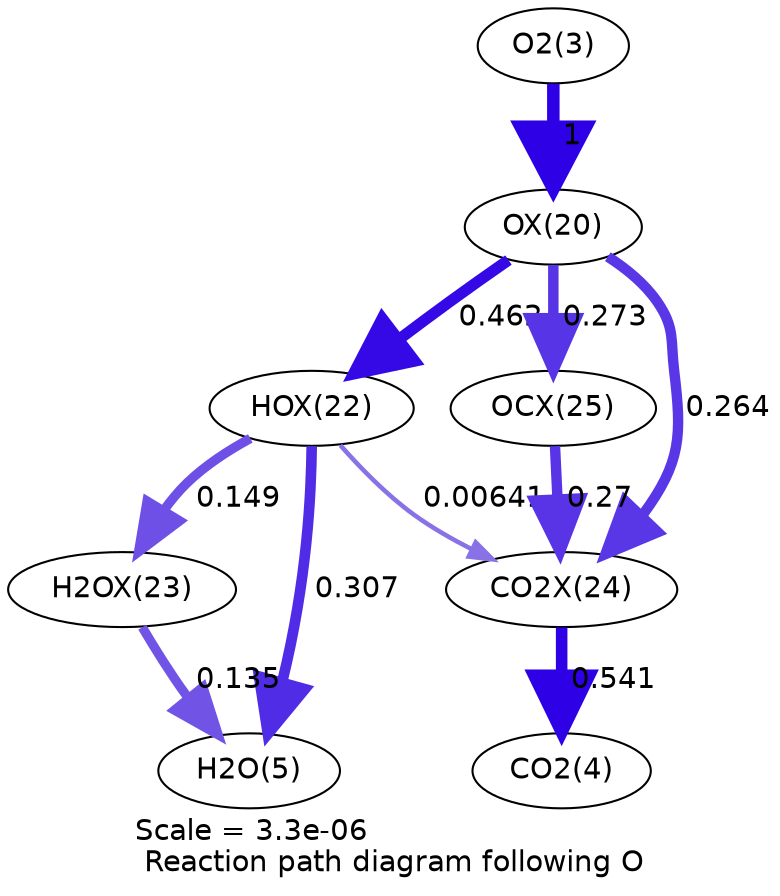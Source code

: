 digraph reaction_paths {
center=1;
s5 -> s23[fontname="Helvetica", penwidth=6, arrowsize=3, color="0.7, 1.5, 0.9"
, label=" 1"];
s23 -> s25[fontname="Helvetica", penwidth=5.42, arrowsize=2.71, color="0.7, 0.962, 0.9"
, label=" 0.462"];
s23 -> s28[fontname="Helvetica", penwidth=5.02, arrowsize=2.51, color="0.7, 0.773, 0.9"
, label=" 0.273"];
s23 -> s27[fontname="Helvetica", penwidth=4.99, arrowsize=2.5, color="0.7, 0.764, 0.9"
, label=" 0.264"];
s25 -> s7[fontname="Helvetica", penwidth=5.11, arrowsize=2.55, color="0.7, 0.807, 0.9"
, label=" 0.307"];
s25 -> s26[fontname="Helvetica", penwidth=4.56, arrowsize=2.28, color="0.7, 0.649, 0.9"
, label=" 0.149"];
s25 -> s27[fontname="Helvetica", penwidth=2.19, arrowsize=1.09, color="0.7, 0.506, 0.9"
, label=" 0.00641"];
s26 -> s7[fontname="Helvetica", penwidth=4.49, arrowsize=2.24, color="0.7, 0.635, 0.9"
, label=" 0.135"];
s28 -> s27[fontname="Helvetica", penwidth=5.01, arrowsize=2.51, color="0.7, 0.77, 0.9"
, label=" 0.27"];
s27 -> s6[fontname="Helvetica", penwidth=5.54, arrowsize=2.77, color="0.7, 1.04, 0.9"
, label=" 0.541"];
s5 [ fontname="Helvetica", label="O2(3)"];
s6 [ fontname="Helvetica", label="CO2(4)"];
s7 [ fontname="Helvetica", label="H2O(5)"];
s23 [ fontname="Helvetica", label="OX(20)"];
s25 [ fontname="Helvetica", label="HOX(22)"];
s26 [ fontname="Helvetica", label="H2OX(23)"];
s27 [ fontname="Helvetica", label="CO2X(24)"];
s28 [ fontname="Helvetica", label="OCX(25)"];
 label = "Scale = 3.3e-06\l Reaction path diagram following O";
 fontname = "Helvetica";
}
